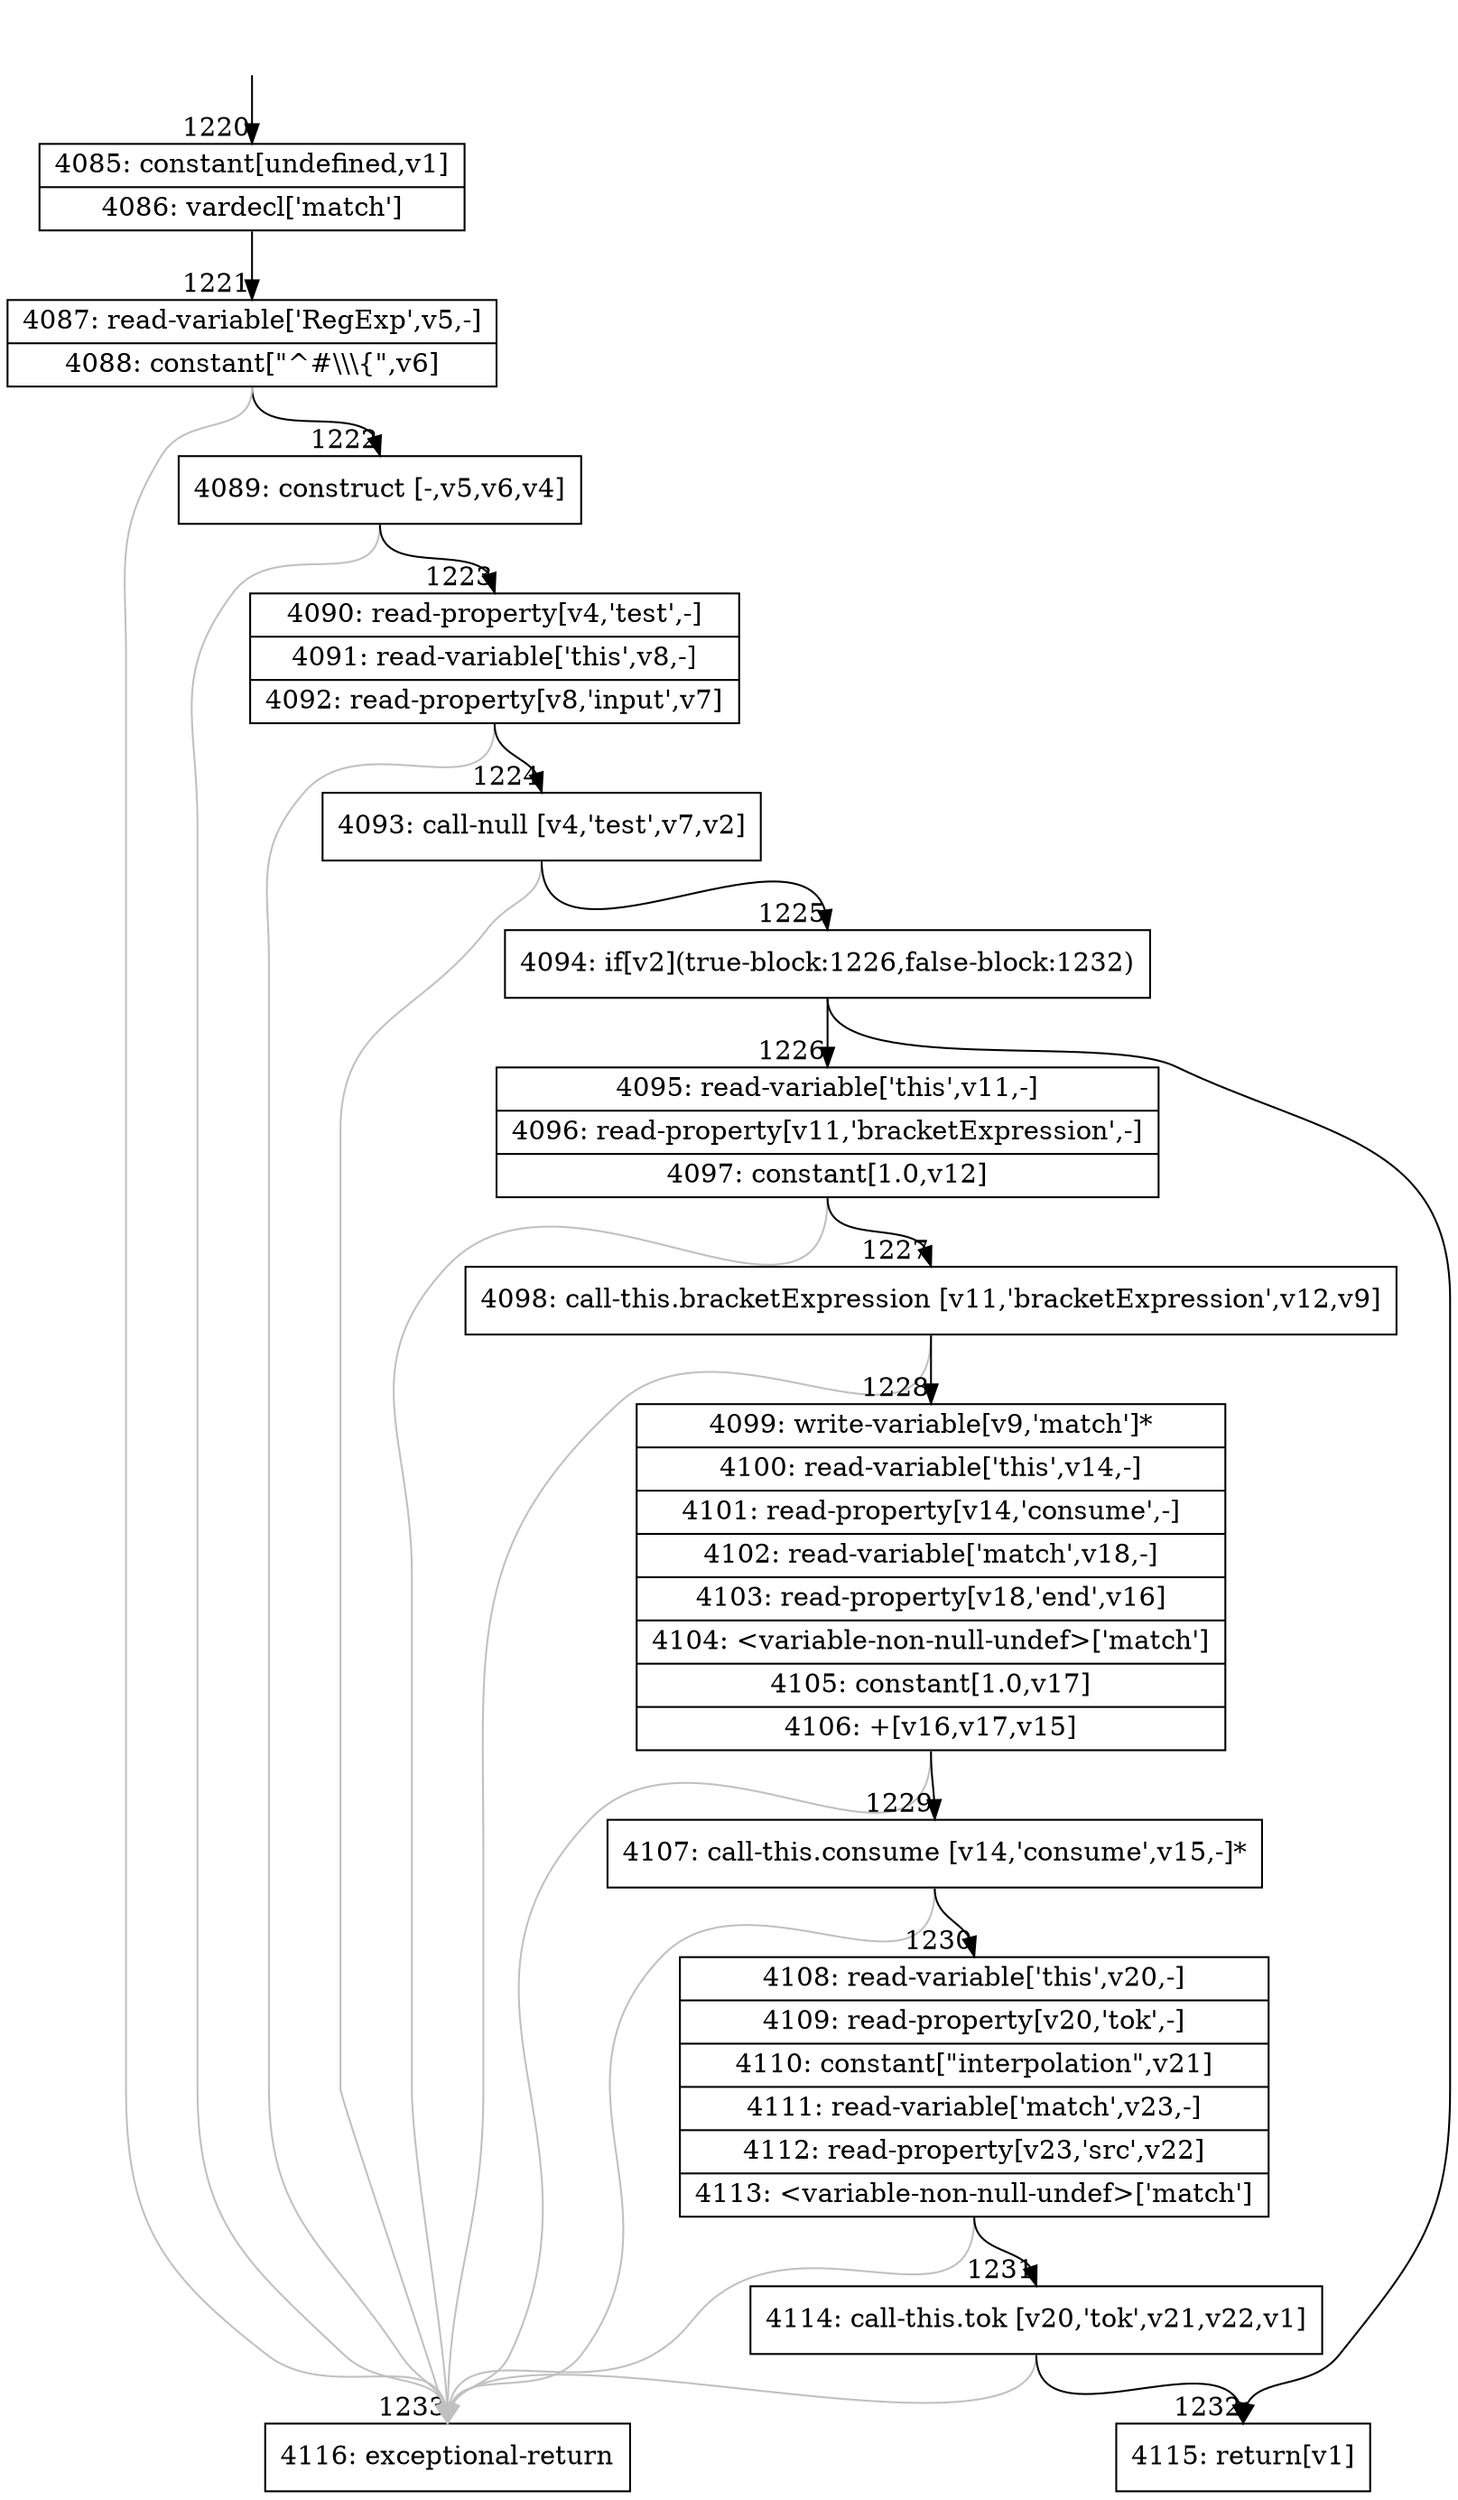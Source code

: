 digraph {
rankdir="TD"
BB_entry70[shape=none,label=""];
BB_entry70 -> BB1220 [tailport=s, headport=n, headlabel="    1220"]
BB1220 [shape=record label="{4085: constant[undefined,v1]|4086: vardecl['match']}" ] 
BB1220 -> BB1221 [tailport=s, headport=n, headlabel="      1221"]
BB1221 [shape=record label="{4087: read-variable['RegExp',v5,-]|4088: constant[\"^#\\\\\\\{\",v6]}" ] 
BB1221 -> BB1222 [tailport=s, headport=n, headlabel="      1222"]
BB1221 -> BB1233 [tailport=s, headport=n, color=gray, headlabel="      1233"]
BB1222 [shape=record label="{4089: construct [-,v5,v6,v4]}" ] 
BB1222 -> BB1223 [tailport=s, headport=n, headlabel="      1223"]
BB1222 -> BB1233 [tailport=s, headport=n, color=gray]
BB1223 [shape=record label="{4090: read-property[v4,'test',-]|4091: read-variable['this',v8,-]|4092: read-property[v8,'input',v7]}" ] 
BB1223 -> BB1224 [tailport=s, headport=n, headlabel="      1224"]
BB1223 -> BB1233 [tailport=s, headport=n, color=gray]
BB1224 [shape=record label="{4093: call-null [v4,'test',v7,v2]}" ] 
BB1224 -> BB1225 [tailport=s, headport=n, headlabel="      1225"]
BB1224 -> BB1233 [tailport=s, headport=n, color=gray]
BB1225 [shape=record label="{4094: if[v2](true-block:1226,false-block:1232)}" ] 
BB1225 -> BB1226 [tailport=s, headport=n, headlabel="      1226"]
BB1225 -> BB1232 [tailport=s, headport=n, headlabel="      1232"]
BB1226 [shape=record label="{4095: read-variable['this',v11,-]|4096: read-property[v11,'bracketExpression',-]|4097: constant[1.0,v12]}" ] 
BB1226 -> BB1227 [tailport=s, headport=n, headlabel="      1227"]
BB1226 -> BB1233 [tailport=s, headport=n, color=gray]
BB1227 [shape=record label="{4098: call-this.bracketExpression [v11,'bracketExpression',v12,v9]}" ] 
BB1227 -> BB1228 [tailport=s, headport=n, headlabel="      1228"]
BB1227 -> BB1233 [tailport=s, headport=n, color=gray]
BB1228 [shape=record label="{4099: write-variable[v9,'match']*|4100: read-variable['this',v14,-]|4101: read-property[v14,'consume',-]|4102: read-variable['match',v18,-]|4103: read-property[v18,'end',v16]|4104: \<variable-non-null-undef\>['match']|4105: constant[1.0,v17]|4106: +[v16,v17,v15]}" ] 
BB1228 -> BB1229 [tailport=s, headport=n, headlabel="      1229"]
BB1228 -> BB1233 [tailport=s, headport=n, color=gray]
BB1229 [shape=record label="{4107: call-this.consume [v14,'consume',v15,-]*}" ] 
BB1229 -> BB1230 [tailport=s, headport=n, headlabel="      1230"]
BB1229 -> BB1233 [tailport=s, headport=n, color=gray]
BB1230 [shape=record label="{4108: read-variable['this',v20,-]|4109: read-property[v20,'tok',-]|4110: constant[\"interpolation\",v21]|4111: read-variable['match',v23,-]|4112: read-property[v23,'src',v22]|4113: \<variable-non-null-undef\>['match']}" ] 
BB1230 -> BB1231 [tailport=s, headport=n, headlabel="      1231"]
BB1230 -> BB1233 [tailport=s, headport=n, color=gray]
BB1231 [shape=record label="{4114: call-this.tok [v20,'tok',v21,v22,v1]}" ] 
BB1231 -> BB1232 [tailport=s, headport=n]
BB1231 -> BB1233 [tailport=s, headport=n, color=gray]
BB1232 [shape=record label="{4115: return[v1]}" ] 
BB1233 [shape=record label="{4116: exceptional-return}" ] 
//#$~ 1392
}
